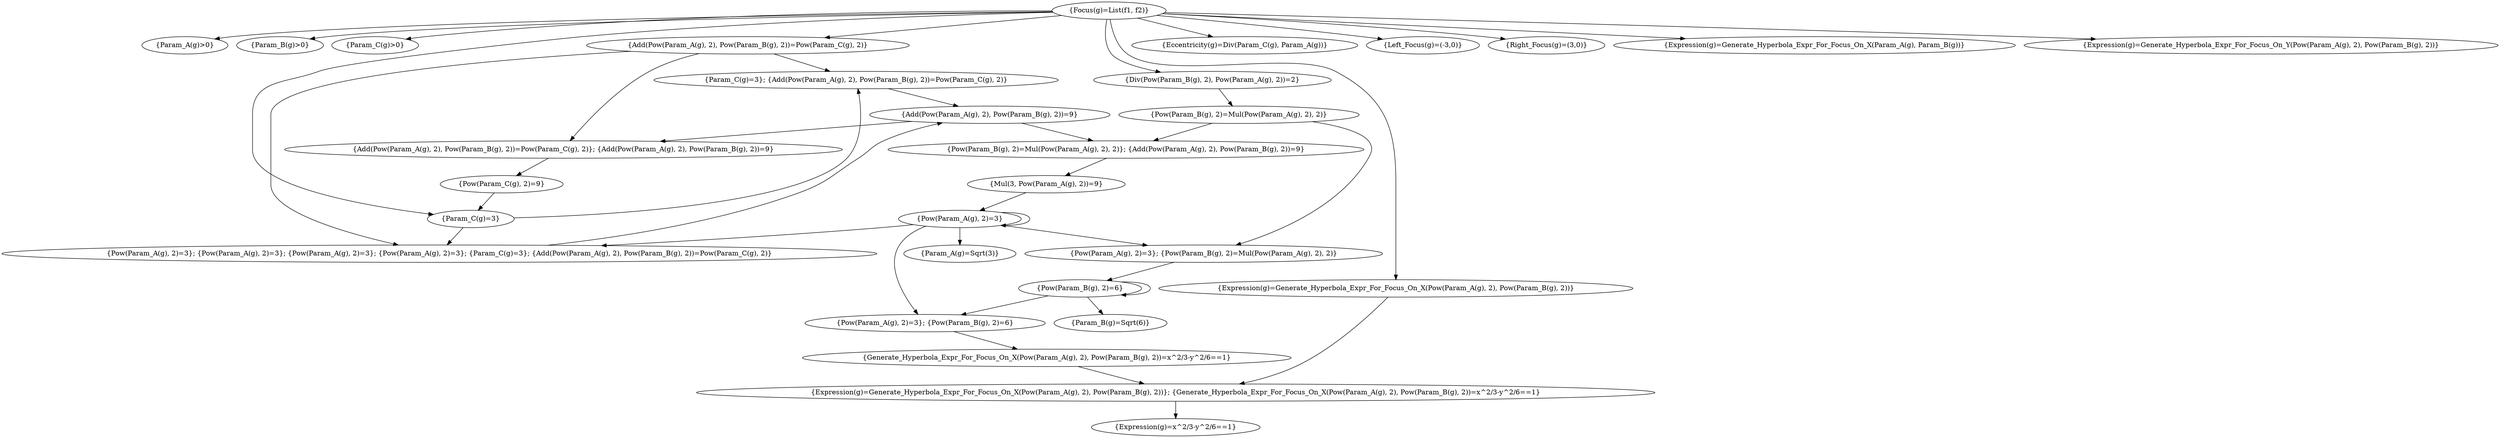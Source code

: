 digraph all_progress {
	graph [bb="0,0,4398.6,900"];
	node [label="\N"];
	"{Focus(g)=List(f1, f2)}"	[height=0.5,
		pos="1950.4,882",
		width=2.7628];
	"{Param_A(g)>0}"	[height=0.5,
		pos="287.39,810",
		width=2.1231];
	"{Focus(g)=List(f1, f2)}" -> "{Param_A(g)>0}"	[pos="e,341.14,823.13 1851.4,879.8 1552.2,875.83 660.76,861.45 372.39,828 365.88,827.24 359.13,826.25 352.4,825.13"];
	"{Param_B(g)>0}"	[height=0.5,
		pos="457.39,810",
		width=2.1088];
	"{Focus(g)=List(f1, f2)}" -> "{Param_B(g)>0}"	[pos="e,511.15,823.1 1851.6,879.34 1575,874.35 796.41,857.99 542.39,828 535.88,827.23 529.13,826.23 522.4,825.1"];
	"{Param_C(g)>0}"	[height=0.5,
		pos="627.39,810",
		width=2.1088];
	"{Focus(g)=List(f1, f2)}" -> "{Param_C(g)>0}"	[pos="e,682.41,822.69 1850.5,881.56 1640.2,881.67 1136.4,876.33 717.39,828 709.66,827.11 701.6,825.94 693.61,824.62"];
	"{Add(Pow(Param_A(g), 2), Pow(Param_B(g), 2))=Pow(Param_C(g), 2)}"	[height=0.5,
		pos="1299.4,810",
		width=7.9662];
	"{Focus(g)=List(f1, f2)}" -> "{Add(Pow(Param_A(g), 2), Pow(Param_B(g), 2))=Pow(Param_C(g), 2)}"	[pos="e,1439.9,826.11 1866.6,871.99 1761.8,860.73 1580.5,841.23 1451.1,827.31"];
	"{Eccentricity(g)=Div(Param_C(g), Param_A(g))}"	[height=0.5,
		pos="2195.4,810",
		width=5.4925];
	"{Focus(g)=List(f1, f2)}" -> "{Eccentricity(g)=Div(Param_C(g), Param_A(g))}"	[pos="e,2137.4,827.58 2002.1,866.24 2038.2,855.9 2087,841.97 2126.5,830.69"];
	"{Left_Focus(g)=(-3,0)}"	[height=0.5,
		pos="2510.4,810",
		width=2.7628];
	"{Focus(g)=List(f1, f2)}" -> "{Left_Focus(g)=(-3,0)}"	[pos="e,2438.1,822.78 2034.7,872.12 2125.5,862.32 2274.4,845.57 2402.4,828 2410.3,826.91 2418.6,825.71 2426.9,824.48"];
	"{Right_Focus(g)=(3,0)}"	[height=0.5,
		pos="2729.4,810",
		width=2.8197];
	"{Focus(g)=List(f1, f2)}" -> "{Right_Focus(g)=(3,0)}"	[pos="e,2656.7,822.92 2044.4,875.71 2173.8,867.92 2414.3,851.7 2618.4,828 2627.2,826.98 2636.4,825.78 2645.5,824.5"];
	"{Param_C(g)=3}"	[height=0.5,
		pos="819.39,450",
		width=2.1088];
	"{Focus(g)=List(f1, f2)}" -> "{Param_C(g)=3}"	[pos="e,754.72,459.67 1852.3,878.78 1680.1,874.14 1312.2,860.99 1003.4,828 952.5,822.56 596.27,774.11 548.39,756 479.43,729.92 408.39,\
740.73 408.39,667 408.39,667 408.39,667 408.39,593 408.39,522.88 624.79,479.76 743.55,461.37"];
	"{Div(Pow(Param_B(g), 2), Pow(Param_A(g), 2))=2}"	[height=0.5,
		pos="2129.4,738",
		width=5.8763];
	"{Focus(g)=List(f1, f2)}" -> "{Div(Pow(Param_B(g), 2), Pow(Param_A(g), 2))=2}"	[pos="e,2012.5,753.41 1946,863.58 1942.2,844.01 1939.4,812.33 1955.4,792 1967.5,776.56 1984,765.5 2002,757.59"];
	"{Expression(g)=Generate_Hyperbola_Expr_For_Focus_On_X(Param_A(g), Param_B(g))}"	[height=0.5,
		pos="3199.4,810",
		width=9.7433];
	"{Focus(g)=List(f1, f2)}" -> "{Expression(g)=Generate_Hyperbola_Expr_For_Focus_On_X(Param_A(g), Param_B(g))}"	[pos="e,2968.5,823.94 2044.3,875.74 2236.2,864.98 2678.8,840.18 2957,824.58"];
	"{Expression(g)=Generate_Hyperbola_Expr_For_Focus_On_X(Pow(Param_A(g), 2), Pow(Param_B(g), 2))}"	[height=0.5,
		pos="2466.4,306",
		width=11.535];
	"{Focus(g)=List(f1, f2)}" -> "{Expression(g)=Generate_Hyperbola_Expr_For_Focus_On_X(Pow(Param_A(g), 2), Pow(Param_B(g), 2))}"	[pos="e,2466.4,324.49 1952.5,863.7 1956.1,843 1965.2,809 1988.4,792 2118.7,696.33 2210.3,836.65 2350.4,756 2450.7,698.3 2466.4,638.68 \
2466.4,523 2466.4,523 2466.4,523 2466.4,449 2466.4,409.74 2466.4,364.38 2466.4,335.69"];
	"{Expression(g)=Generate_Hyperbola_Expr_For_Focus_On_Y(Pow(Param_A(g), 2), Pow(Param_B(g), 2))}"	[height=0.5,
		pos="3983.4,810",
		width=11.535];
	"{Focus(g)=List(f1, f2)}" -> "{Expression(g)=Generate_Hyperbola_Expr_For_Focus_On_Y(Pow(Param_A(g), 2), Pow(Param_B(g), 2))}"	[pos="e,3689.2,823.07 2047.9,878.03 2298.6,870.34 2986.5,848.92 3559.4,828 3597.7,826.6 3637.9,825.07 3677.7,823.52"];
	"{Param_C(g)=3}; {Add(Pow(Param_A(g), 2), Pow(Param_B(g), 2))=Pow(Param_C(g), 2)}"	[height=0.5,
		pos="1492.4,738",
		width=9.9139];
	"{Add(Pow(Param_A(g), 2), Pow(Param_B(g), 2))=Pow(Param_C(g), 2)}" -> "{Param_C(g)=3}; {Add(Pow(Param_A(g), 2), Pow(Param_B(g), 2))=Pow(Param_C(g), 2)}"	[pos="e,1444.7,756.31 1346.6,791.88 1373,782.29 1406.2,770.27 1434.2,760.11"];
	"{Add(Pow(Param_A(g), 2), Pow(Param_B(g), 2))=Pow(Param_C(g), 2)}; {Add(Pow(Param_A(g), 2), Pow(Param_B(g), 2))=9}"	[height=0.5,
		pos="969.39,594",
		width=13.738];
	"{Add(Pow(Param_A(g), 2), Pow(Param_B(g), 2))=Pow(Param_C(g), 2)}" -> "{Add(Pow(Param_A(g), 2), Pow(Param_B(g), 2))=Pow(Param_C(g), 2)}; {Add(Pow(Param_A(g), 2), Pow(Param_B(g), 2))=9}"	[pos="e,981.55,612.32 1215.7,792.41 1186.1,784.25 1153.5,772.52 1126.4,756 1067.3,719.99 1014.8,656.71 988.09,621.15"];
	"{Pow(Param_A(g), 2)=3}; {Pow(Param_A(g), 2)=3}; {Pow(Param_A(g), 2)=3}; {Pow(Param_A(g), 2)=3}; {Param_C(g)=3}; {Add(Pow(Param_A(\
g), 2), Pow(Param_B(g), 2))=Pow(Param_C(g), 2)}"	[height=0.5,
		pos="768.39,378",
		width=21.344];
	"{Add(Pow(Param_A(g), 2), Pow(Param_B(g), 2))=Pow(Param_C(g), 2)}" -> "{Pow(Param_A(g), 2)=3}; {Pow(Param_A(g), 2)=3}; {Pow(Param_A(g), 2)=3}; {Pow(Param_A(g), 2)=3}; {Param_C(g)=3}; {Add(Pow(Param_A(\
g), 2), Pow(Param_B(g), 2))=Pow(Param_C(g), 2)}"	[pos="e,586.69,395.91 1110.1,796.09 858.79,776.36 446.39,733.81 446.39,667 446.39,667 446.39,667 446.39,521 446.39,453.15 507,417.44 575.62,\
398.76"];
	"{Param_C(g)=3}" -> "{Param_C(g)=3}; {Add(Pow(Param_A(g), 2), Pow(Param_B(g), 2))=Pow(Param_C(g), 2)}"	[pos="e,1496.3,719.52 893.47,454.48 1047.7,463.34 1395.5,492.35 1473.4,576 1506.6,611.63 1503.6,672.6 1498.2,708.41"];
	"{Param_C(g)=3}" -> "{Pow(Param_A(g), 2)=3}; {Pow(Param_A(g), 2)=3}; {Pow(Param_A(g), 2)=3}; {Pow(Param_A(g), 2)=3}; {Param_C(g)=3}; {Add(Pow(Param_A(\
g), 2), Pow(Param_B(g), 2))=Pow(Param_C(g), 2)}"	[pos="e,780.98,396.28 807.05,432.05 801.25,424.09 794.19,414.41 787.71,405.51"];
	"{Pow(Param_B(g), 2)=Mul(Pow(Param_A(g), 2), 2)}"	[height=0.5,
		pos="2179.4,666",
		width=5.9332];
	"{Div(Pow(Param_B(g), 2), Pow(Param_A(g), 2))=2}" -> "{Pow(Param_B(g), 2)=Mul(Pow(Param_A(g), 2), 2)}"	[pos="e,2167.2,684.1 2141.8,719.7 2147.4,711.73 2154.3,702.1 2160.6,693.26"];
	"{Expression(g)=Generate_Hyperbola_Expr_For_Focus_On_X(Pow(Param_A(g), 2), Pow(Param_B(g), 2))}; {Generate_Hyperbola_Expr_For_Focus_\
On_X(Pow(Param_A(g), 2), Pow(Param_B(g), 2))=x^2/3-y^2/6==1}"	[height=0.5,
		pos="2077.4,90",
		width=23.164];
	"{Expression(g)=Generate_Hyperbola_Expr_For_Focus_On_X(Pow(Param_A(g), 2), Pow(Param_B(g), 2))}" -> "{Expression(g)=Generate_Hyperbola_Expr_For_Focus_On_X(Pow(Param_A(g), 2), Pow(Param_B(g), 2))}; {Generate_Hyperbola_Expr_For_Focus_\
On_X(Pow(Param_A(g), 2), Pow(Param_B(g), 2))=x^2/3-y^2/6==1}"	[pos="e,2184.7,108.32 2452,287.73 2423.6,254.65 2356.5,182.23 2284.4,144 2257.1,129.53 2225.7,118.87 2195.7,111.06"];
	"{Add(Pow(Param_A(g), 2), Pow(Param_B(g), 2))=9}"	[height=0.5,
		pos="1734.4,666",
		width=5.9332];
	"{Param_C(g)=3}; {Add(Pow(Param_A(g), 2), Pow(Param_B(g), 2))=Pow(Param_C(g), 2)}" -> "{Add(Pow(Param_A(g), 2), Pow(Param_B(g), 2))=9}"	[pos="e,1676.4,683.78 1551.9,719.79 1586.3,709.84 1629.7,697.29 1665.5,686.93"];
	"{Pow(Param_B(g), 2)=Mul(Pow(Param_A(g), 2), 2)}; {Add(Pow(Param_A(g), 2), Pow(Param_B(g), 2))=9}"	[height=0.5,
		pos="1979.4,594",
		width=11.705];
	"{Add(Pow(Param_A(g), 2), Pow(Param_B(g), 2))=9}" -> "{Pow(Param_B(g), 2)=Mul(Pow(Param_A(g), 2), 2)}; {Add(Pow(Param_A(g), 2), Pow(Param_B(g), 2))=9}"	[pos="e,1919.1,612.24 1793.1,648.23 1827.7,638.33 1871.9,625.73 1908.5,615.27"];
	"{Add(Pow(Param_A(g), 2), Pow(Param_B(g), 2))=9}" -> "{Add(Pow(Param_A(g), 2), Pow(Param_B(g), 2))=Pow(Param_C(g), 2)}; {Add(Pow(Param_A(g), 2), Pow(Param_B(g), 2))=9}"	[pos="e,1147,611.25 1593.6,652.12 1471.3,640.92 1293,624.61 1158.3,612.28"];
	"{Pow(Param_B(g), 2)=Mul(Pow(Param_A(g), 2), 2)}" -> "{Pow(Param_B(g), 2)=Mul(Pow(Param_A(g), 2), 2)}; {Add(Pow(Param_A(g), 2), Pow(Param_B(g), 2))=9}"	[pos="e,2028.8,612.28 2131,648.05 2103.4,638.4 2068.6,626.21 2039.3,615.96"];
	"{Pow(Param_A(g), 2)=3}; {Pow(Param_B(g), 2)=Mul(Pow(Param_A(g), 2), 2)}"	[height=0.5,
		pos="2122.4,378",
		width=8.7908];
	"{Pow(Param_B(g), 2)=Mul(Pow(Param_A(g), 2), 2)}" -> "{Pow(Param_A(g), 2)=3}; {Pow(Param_B(g), 2)=Mul(Pow(Param_A(g), 2), 2)}"	[pos="e,2172.1,396.21 2333.5,653.24 2388.6,641.76 2432.2,619.38 2409.4,576 2361.7,485.46 2251.6,428.51 2182.4,400.32"];
	"{Mul(3, Pow(Param_A(g), 2))=9}"	[height=0.5,
		pos="1839.4,522",
		width=3.9002];
	"{Pow(Param_B(g), 2)=Mul(Pow(Param_A(g), 2), 2)}; {Add(Pow(Param_A(g), 2), Pow(Param_B(g), 2))=9}" -> "{Mul(3, Pow(Param_A(g), 2))=9}"	[pos="e,1873.1,539.86 1944.8,575.7 1926.2,566.39 1903,554.81 1883.2,544.88"];
	"{Pow(Param_A(g), 2)=3}"	[height=0.5,
		pos="1690.4,450",
		width=3.0187];
	"{Mul(3, Pow(Param_A(g), 2))=9}" -> "{Pow(Param_A(g), 2)=3}"	[pos="e,1725.5,467.51 1803.7,504.23 1783.4,494.67 1757.7,482.6 1735.9,472.37"];
	"{Pow(Param_C(g), 2)=9}"	[height=0.5,
		pos="869.39,522",
		width=3.0045];
	"{Add(Pow(Param_A(g), 2), Pow(Param_B(g), 2))=Pow(Param_C(g), 2)}; {Add(Pow(Param_A(g), 2), Pow(Param_B(g), 2))=9}" -> "{Pow(Param_C(g), 2)=9}"	[pos="e,893.48,539.86 944.68,575.7 931.99,566.81 916.35,555.87 902.62,546.26"];
	"{Pow(Param_C(g), 2)=9}" -> "{Param_C(g)=3}"	[pos="e,831.61,468.1 857.04,503.7 851.34,495.73 844.47,486.1 838.15,477.26"];
	"{Pow(Param_A(g), 2)=3}" -> "{Pow(Param_A(g), 2)=3}"	[pos="e,1765.2,436.54 1765.2,463.46 1793.6,463.98 1817.1,459.49 1817.1,450 1817.1,441.81 1799.6,437.34 1776.5,436.61"];
	"{Param_A(g)=Sqrt(3)}"	[height=0.5,
		pos="1690.4,378",
		width=2.7202];
	"{Pow(Param_A(g), 2)=3}" -> "{Param_A(g)=Sqrt(3)}"	[pos="e,1690.4,396.1 1690.4,431.7 1690.4,424.41 1690.4,415.73 1690.4,407.54"];
	"{Pow(Param_A(g), 2)=3}" -> "{Pow(Param_A(g), 2)=3}; {Pow(Param_A(g), 2)=3}; {Pow(Param_A(g), 2)=3}; {Pow(Param_A(g), 2)=3}; {Param_C(g)=3}; {Add(Pow(Param_A(\
g), 2), Pow(Param_B(g), 2))=Pow(Param_C(g), 2)}"	[pos="e,1052.9,395.17 1605.5,438.43 1585.5,436.12 1564.2,433.83 1544.4,432 1386,417.38 1209,404.99 1064.2,395.87"];
	"{Pow(Param_A(g), 2)=3}" -> "{Pow(Param_A(g), 2)=3}; {Pow(Param_B(g), 2)=Mul(Pow(Param_A(g), 2), 2)}"	[pos="e,2020.7,395.47 1766.1,436.73 1833.5,425.81 1932.9,409.71 2009.6,397.28"];
	"{Pow(Param_A(g), 2)=3}; {Pow(Param_B(g), 2)=6}"	[height=0.5,
		pos="1635.4,234",
		width=5.8621];
	"{Pow(Param_A(g), 2)=3}" -> "{Pow(Param_A(g), 2)=3}; {Pow(Param_B(g), 2)=6}"	[pos="e,1620.9,252.13 1633.5,434.28 1614.2,426.27 1594.7,414.14 1583.4,396 1556.6,352.84 1589.7,294.52 1614.1,261.22"];
	"{Pow(Param_A(g), 2)=3}; {Pow(Param_A(g), 2)=3}; {Pow(Param_A(g), 2)=3}; {Pow(Param_A(g), 2)=3}; {Param_C(g)=3}; {Add(Pow(Param_A(\
g), 2), Pow(Param_B(g), 2))=Pow(Param_C(g), 2)}" -> "{Add(Pow(Param_A(g), 2), Pow(Param_B(g), 2))=9}"	[pos="e,1657.2,648.87 915.77,396.14 1040.4,413.76 1222.1,446.87 1372.4,504 1432.3,526.78 1443.2,541.72 1497.4,576 1521.1,591.03 1524,599.97 \
1549.4,612 1579.8,626.39 1614.9,637.66 1646.3,646.03"];
	"{Pow(Param_B(g), 2)=6}"	[height=0.5,
		pos="1907.4,306",
		width=3.0045];
	"{Pow(Param_A(g), 2)=3}; {Pow(Param_B(g), 2)=Mul(Pow(Param_A(g), 2), 2)}" -> "{Pow(Param_B(g), 2)=6}"	[pos="e,1955.3,322.59 2069.5,359.79 2038.1,349.57 1998.3,336.59 1965.9,326.06"];
	"{Pow(Param_B(g), 2)=6}" -> "{Pow(Param_B(g), 2)=6}"	[pos="e,1981.9,292.54 1981.9,319.46 2010.2,319.98 2033.6,315.49 2033.6,306 2033.6,297.81 2016.1,293.34 1993.2,292.61"];
	"{Param_B(g)=Sqrt(6)}"	[height=0.5,
		pos="1961.4,234",
		width=2.7059];
	"{Pow(Param_B(g), 2)=6}" -> "{Param_B(g)=Sqrt(6)}"	[pos="e,1948.2,252.1 1920.7,287.7 1927,279.64 1934.5,269.89 1941.4,260.98"];
	"{Pow(Param_B(g), 2)=6}" -> "{Pow(Param_A(g), 2)=3}; {Pow(Param_B(g), 2)=6}"	[pos="e,1699.5,251.49 1850.4,290.33 1809.7,279.87 1754.7,265.7 1710.5,254.32"];
	"{Generate_Hyperbola_Expr_For_Focus_On_X(Pow(Param_A(g), 2), Pow(Param_B(g), 2))=x^2/3-y^2/6==1}"	[height=0.5,
		pos="1851.4,162",
		width=11.791];
	"{Pow(Param_A(g), 2)=3}; {Pow(Param_B(g), 2)=6}" -> "{Generate_Hyperbola_Expr_For_Focus_On_X(Pow(Param_A(g), 2), Pow(Param_B(g), 2))=x^2/3-y^2/6==1}"	[pos="e,1798,180.32 1687.4,216.14 1717.5,206.4 1755.5,194.07 1787.4,183.74"];
	"{Generate_Hyperbola_Expr_For_Focus_On_X(Pow(Param_A(g), 2), Pow(Param_B(g), 2))=x^2/3-y^2/6==1}" -> "{Expression(g)=Generate_Hyperbola_Expr_For_Focus_On_X(Pow(Param_A(g), 2), Pow(Param_B(g), 2))}; {Generate_Hyperbola_Expr_For_Focus_\
On_X(Pow(Param_A(g), 2), Pow(Param_B(g), 2))=x^2/3-y^2/6==1}"	[pos="e,2021.4,108.35 1907.3,143.7 1938.5,134.02 1977.6,121.9 2010.5,111.72"];
	"{Expression(g)=x^2/3-y^2/6==1}"	[height=0.5,
		pos="2077.4,18",
		width=3.8433];
	"{Expression(g)=Generate_Hyperbola_Expr_For_Focus_On_X(Pow(Param_A(g), 2), Pow(Param_B(g), 2))}; {Generate_Hyperbola_Expr_For_Focus_\
On_X(Pow(Param_A(g), 2), Pow(Param_B(g), 2))=x^2/3-y^2/6==1}" -> "{Expression(g)=x^2/3-y^2/6==1}"	[pos="e,2077.4,36.104 2077.4,71.697 2077.4,64.407 2077.4,55.726 2077.4,47.536"];
}

